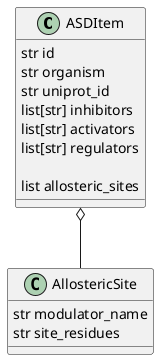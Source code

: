@startuml 

class ASDItem {
    str id 
    str organism
    str uniprot_id
    list[str] inhibitors
    list[str] activators
    list[str] regulators

    list allosteric_sites
}

class AllostericSite {
    str modulator_name
    str site_residues
}

ASDItem o-- AllostericSite
@enduml